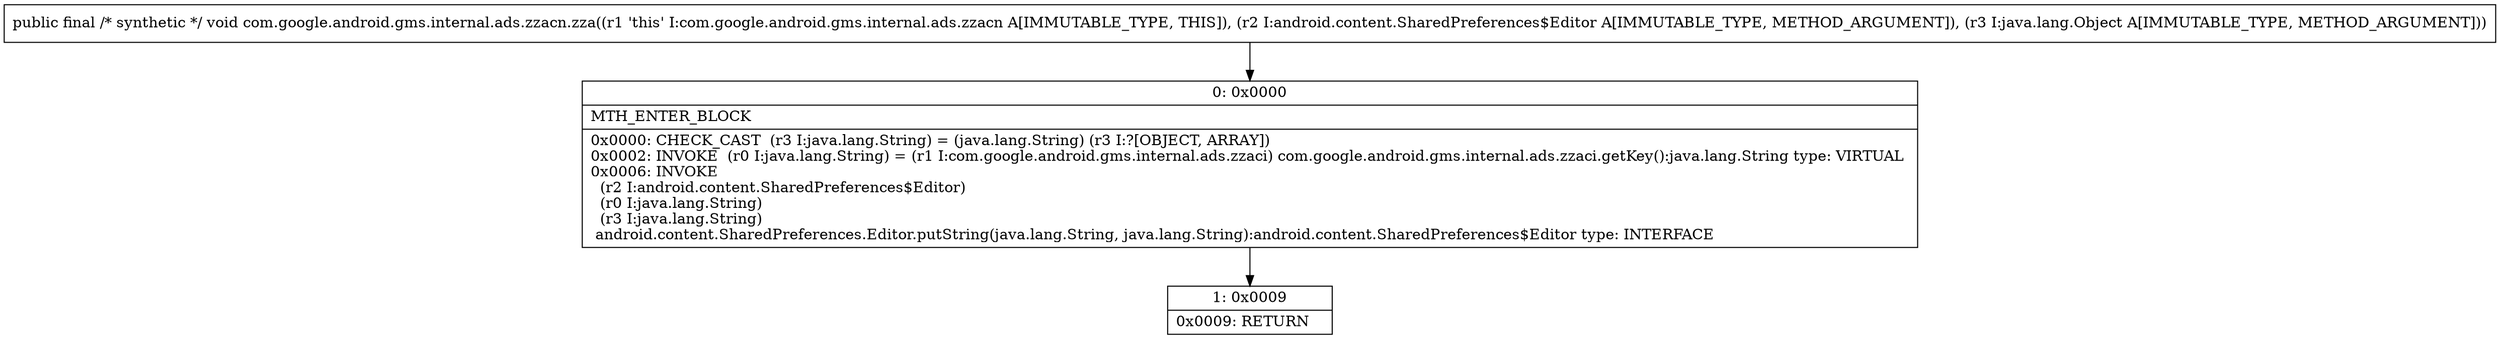 digraph "CFG forcom.google.android.gms.internal.ads.zzacn.zza(Landroid\/content\/SharedPreferences$Editor;Ljava\/lang\/Object;)V" {
Node_0 [shape=record,label="{0\:\ 0x0000|MTH_ENTER_BLOCK\l|0x0000: CHECK_CAST  (r3 I:java.lang.String) = (java.lang.String) (r3 I:?[OBJECT, ARRAY]) \l0x0002: INVOKE  (r0 I:java.lang.String) = (r1 I:com.google.android.gms.internal.ads.zzaci) com.google.android.gms.internal.ads.zzaci.getKey():java.lang.String type: VIRTUAL \l0x0006: INVOKE  \l  (r2 I:android.content.SharedPreferences$Editor)\l  (r0 I:java.lang.String)\l  (r3 I:java.lang.String)\l android.content.SharedPreferences.Editor.putString(java.lang.String, java.lang.String):android.content.SharedPreferences$Editor type: INTERFACE \l}"];
Node_1 [shape=record,label="{1\:\ 0x0009|0x0009: RETURN   \l}"];
MethodNode[shape=record,label="{public final \/* synthetic *\/ void com.google.android.gms.internal.ads.zzacn.zza((r1 'this' I:com.google.android.gms.internal.ads.zzacn A[IMMUTABLE_TYPE, THIS]), (r2 I:android.content.SharedPreferences$Editor A[IMMUTABLE_TYPE, METHOD_ARGUMENT]), (r3 I:java.lang.Object A[IMMUTABLE_TYPE, METHOD_ARGUMENT])) }"];
MethodNode -> Node_0;
Node_0 -> Node_1;
}


